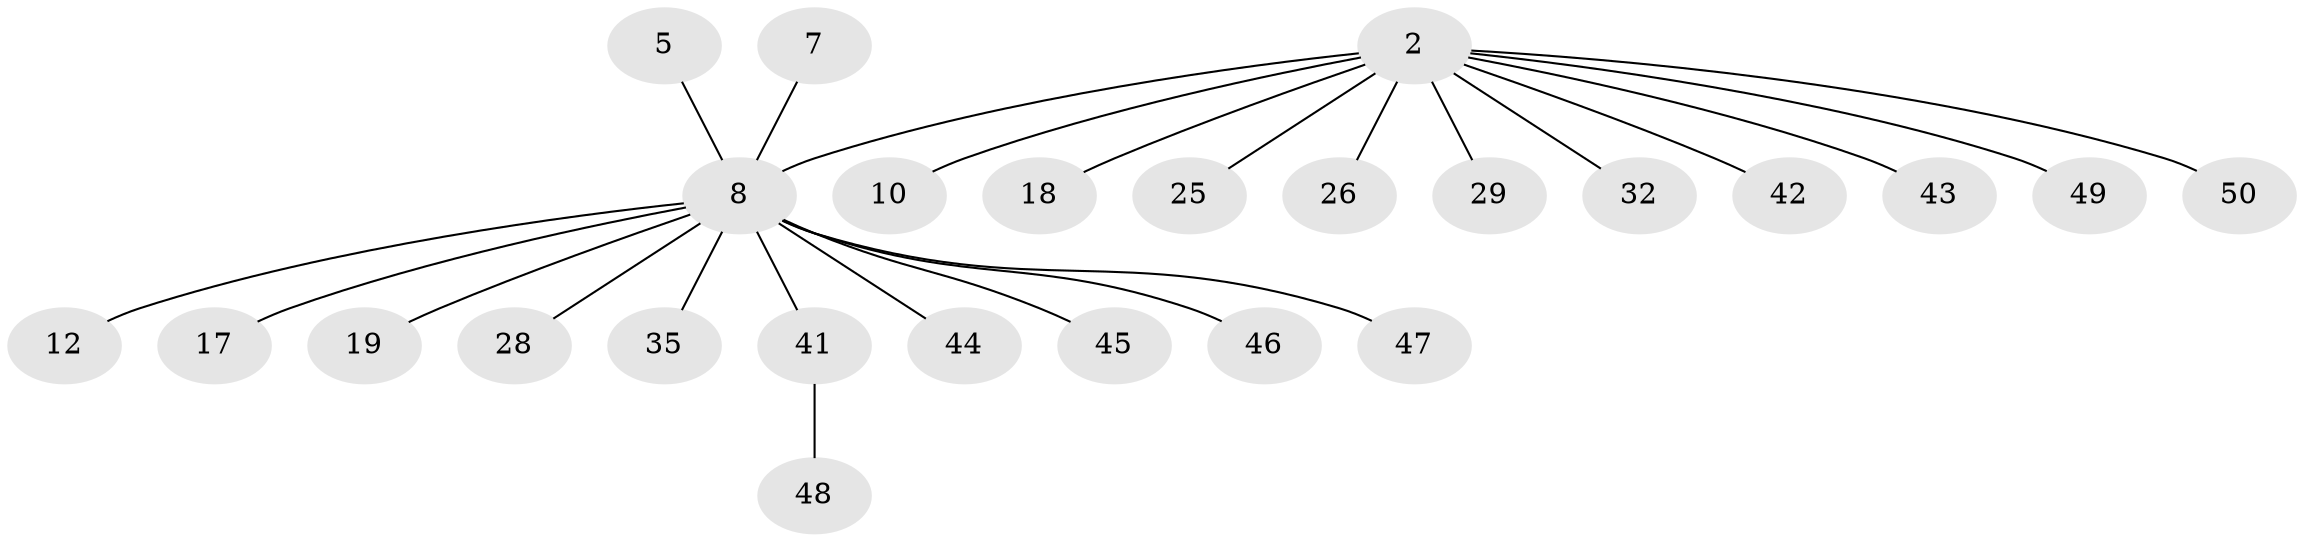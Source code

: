 // original degree distribution, {11: 0.02, 12: 0.02, 2: 0.24, 3: 0.08, 1: 0.6, 7: 0.02, 8: 0.02}
// Generated by graph-tools (version 1.1) at 2025/48/03/09/25 04:48:06]
// undirected, 25 vertices, 24 edges
graph export_dot {
graph [start="1"]
  node [color=gray90,style=filled];
  2;
  5;
  7;
  8 [super="+1"];
  10;
  12;
  17;
  18 [super="+3"];
  19;
  25 [super="+11"];
  26;
  28;
  29;
  32 [super="+13"];
  35;
  41 [super="+20"];
  42 [super="+34+38"];
  43 [super="+40"];
  44 [super="+16"];
  45 [super="+36+39"];
  46;
  47 [super="+37"];
  48;
  49 [super="+24"];
  50;
  2 -- 8 [weight=2];
  2 -- 10;
  2 -- 26;
  2 -- 29;
  2 -- 50;
  2 -- 42;
  2 -- 18;
  2 -- 25;
  2 -- 32;
  2 -- 49;
  2 -- 43;
  5 -- 8;
  7 -- 8;
  8 -- 12;
  8 -- 17;
  8 -- 35;
  8 -- 46;
  8 -- 19;
  8 -- 28;
  8 -- 44;
  8 -- 41;
  8 -- 45;
  8 -- 47;
  41 -- 48;
}
